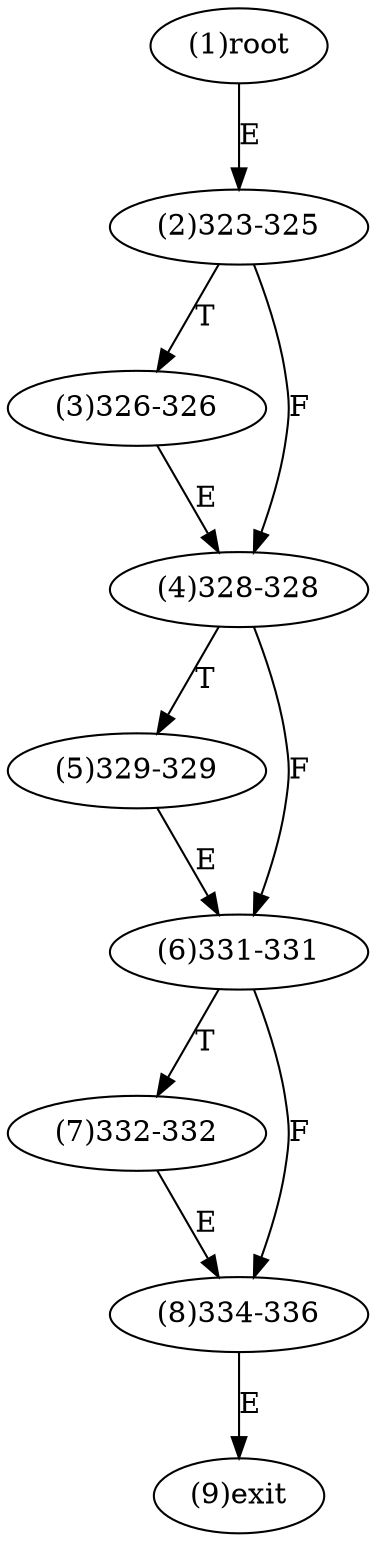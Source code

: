 digraph "" { 
1[ label="(1)root"];
2[ label="(2)323-325"];
3[ label="(3)326-326"];
4[ label="(4)328-328"];
5[ label="(5)329-329"];
6[ label="(6)331-331"];
7[ label="(7)332-332"];
8[ label="(8)334-336"];
9[ label="(9)exit"];
1->2[ label="E"];
2->4[ label="F"];
2->3[ label="T"];
3->4[ label="E"];
4->6[ label="F"];
4->5[ label="T"];
5->6[ label="E"];
6->8[ label="F"];
6->7[ label="T"];
7->8[ label="E"];
8->9[ label="E"];
}